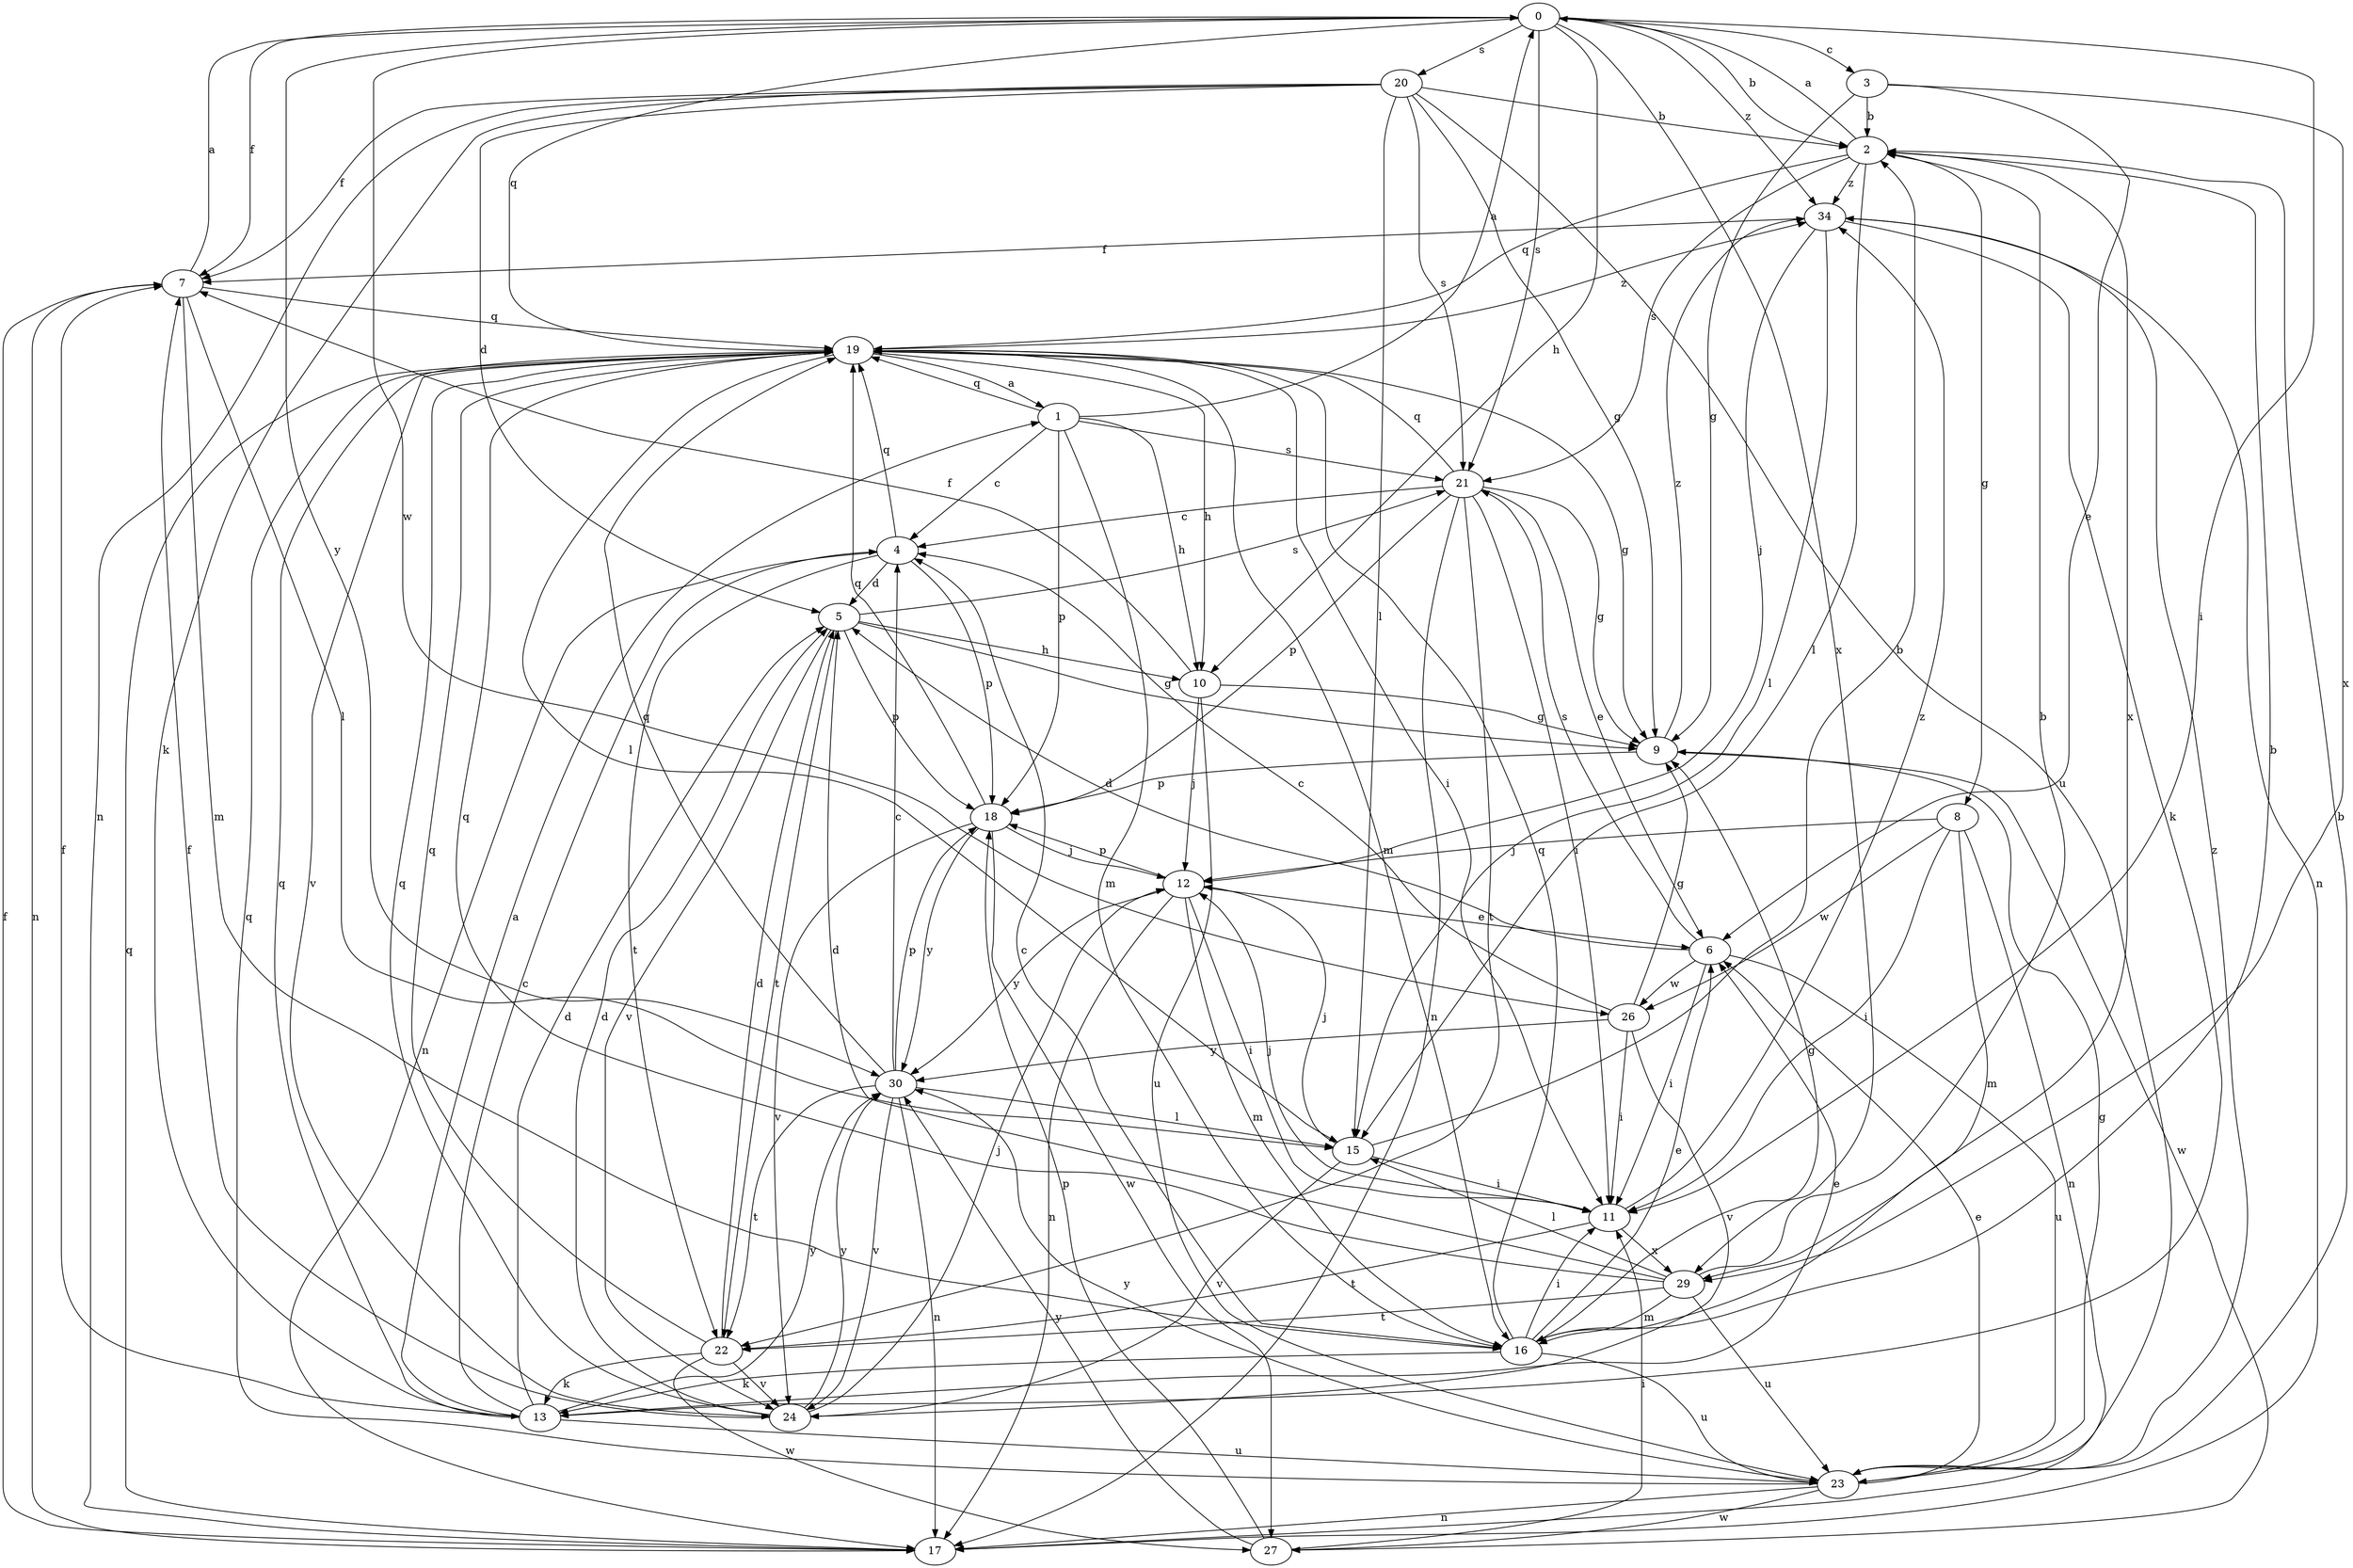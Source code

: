 strict digraph  {
0;
1;
2;
3;
4;
5;
6;
7;
8;
9;
10;
11;
12;
13;
15;
16;
17;
18;
19;
20;
21;
22;
23;
24;
26;
27;
29;
30;
34;
0 -> 2  [label=b];
0 -> 3  [label=c];
0 -> 7  [label=f];
0 -> 10  [label=h];
0 -> 11  [label=i];
0 -> 19  [label=q];
0 -> 20  [label=s];
0 -> 21  [label=s];
0 -> 26  [label=w];
0 -> 29  [label=x];
0 -> 30  [label=y];
0 -> 34  [label=z];
1 -> 0  [label=a];
1 -> 4  [label=c];
1 -> 10  [label=h];
1 -> 16  [label=m];
1 -> 18  [label=p];
1 -> 19  [label=q];
1 -> 21  [label=s];
2 -> 0  [label=a];
2 -> 8  [label=g];
2 -> 15  [label=l];
2 -> 19  [label=q];
2 -> 21  [label=s];
2 -> 29  [label=x];
2 -> 34  [label=z];
3 -> 2  [label=b];
3 -> 6  [label=e];
3 -> 9  [label=g];
3 -> 29  [label=x];
4 -> 5  [label=d];
4 -> 17  [label=n];
4 -> 18  [label=p];
4 -> 19  [label=q];
4 -> 22  [label=t];
5 -> 9  [label=g];
5 -> 10  [label=h];
5 -> 18  [label=p];
5 -> 21  [label=s];
5 -> 22  [label=t];
5 -> 24  [label=v];
6 -> 5  [label=d];
6 -> 11  [label=i];
6 -> 21  [label=s];
6 -> 23  [label=u];
6 -> 26  [label=w];
7 -> 0  [label=a];
7 -> 15  [label=l];
7 -> 16  [label=m];
7 -> 17  [label=n];
7 -> 19  [label=q];
8 -> 11  [label=i];
8 -> 12  [label=j];
8 -> 16  [label=m];
8 -> 17  [label=n];
8 -> 26  [label=w];
9 -> 18  [label=p];
9 -> 27  [label=w];
9 -> 34  [label=z];
10 -> 7  [label=f];
10 -> 9  [label=g];
10 -> 12  [label=j];
10 -> 23  [label=u];
11 -> 12  [label=j];
11 -> 22  [label=t];
11 -> 29  [label=x];
11 -> 34  [label=z];
12 -> 6  [label=e];
12 -> 11  [label=i];
12 -> 16  [label=m];
12 -> 17  [label=n];
12 -> 18  [label=p];
12 -> 30  [label=y];
13 -> 1  [label=a];
13 -> 4  [label=c];
13 -> 5  [label=d];
13 -> 6  [label=e];
13 -> 7  [label=f];
13 -> 19  [label=q];
13 -> 23  [label=u];
13 -> 30  [label=y];
15 -> 2  [label=b];
15 -> 11  [label=i];
15 -> 12  [label=j];
15 -> 24  [label=v];
16 -> 2  [label=b];
16 -> 4  [label=c];
16 -> 6  [label=e];
16 -> 9  [label=g];
16 -> 11  [label=i];
16 -> 13  [label=k];
16 -> 19  [label=q];
16 -> 23  [label=u];
17 -> 7  [label=f];
17 -> 19  [label=q];
18 -> 12  [label=j];
18 -> 19  [label=q];
18 -> 24  [label=v];
18 -> 27  [label=w];
18 -> 30  [label=y];
19 -> 1  [label=a];
19 -> 9  [label=g];
19 -> 10  [label=h];
19 -> 11  [label=i];
19 -> 15  [label=l];
19 -> 16  [label=m];
19 -> 24  [label=v];
19 -> 34  [label=z];
20 -> 2  [label=b];
20 -> 5  [label=d];
20 -> 7  [label=f];
20 -> 9  [label=g];
20 -> 13  [label=k];
20 -> 15  [label=l];
20 -> 17  [label=n];
20 -> 21  [label=s];
20 -> 23  [label=u];
21 -> 4  [label=c];
21 -> 6  [label=e];
21 -> 9  [label=g];
21 -> 11  [label=i];
21 -> 17  [label=n];
21 -> 18  [label=p];
21 -> 19  [label=q];
21 -> 22  [label=t];
22 -> 5  [label=d];
22 -> 13  [label=k];
22 -> 19  [label=q];
22 -> 24  [label=v];
22 -> 27  [label=w];
23 -> 2  [label=b];
23 -> 6  [label=e];
23 -> 9  [label=g];
23 -> 17  [label=n];
23 -> 19  [label=q];
23 -> 27  [label=w];
23 -> 30  [label=y];
23 -> 34  [label=z];
24 -> 5  [label=d];
24 -> 7  [label=f];
24 -> 12  [label=j];
24 -> 19  [label=q];
24 -> 30  [label=y];
26 -> 4  [label=c];
26 -> 9  [label=g];
26 -> 11  [label=i];
26 -> 24  [label=v];
26 -> 30  [label=y];
27 -> 11  [label=i];
27 -> 18  [label=p];
27 -> 30  [label=y];
29 -> 2  [label=b];
29 -> 5  [label=d];
29 -> 15  [label=l];
29 -> 16  [label=m];
29 -> 19  [label=q];
29 -> 22  [label=t];
29 -> 23  [label=u];
30 -> 4  [label=c];
30 -> 15  [label=l];
30 -> 17  [label=n];
30 -> 18  [label=p];
30 -> 19  [label=q];
30 -> 22  [label=t];
30 -> 24  [label=v];
34 -> 7  [label=f];
34 -> 12  [label=j];
34 -> 13  [label=k];
34 -> 15  [label=l];
34 -> 17  [label=n];
}
